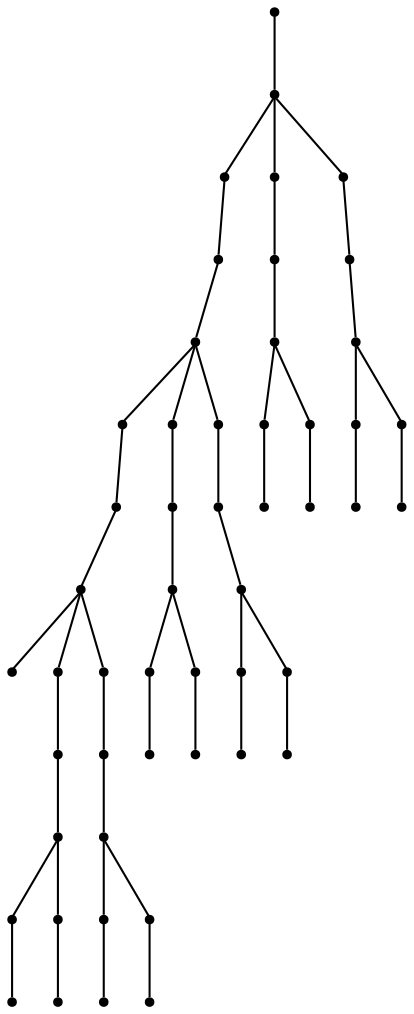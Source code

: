 graph {
  node [shape=point,comment="{\"directed\":false,\"doi\":\"10.1007/978-3-662-45803-7_22\",\"figure\":\"5 (2)\"}"]

  v0 [pos="1609.222621534426,827.1691837433495"]
  v1 [pos="1475.7930926426598,727.1167888593986"]
  v2 [pos="1475.7930926426598,693.7659905647487"]
  v3 [pos="1459.1144015311888,760.4675871540489"]
  v4 [pos="1442.4357104197181,727.1167888593988"]
  v5 [pos="1459.1144015311888,793.8183854486992"]
  v6 [pos="1459.1144015311888,827.1691837433494"]
  v7 [pos="1459.1144015311888,860.5199820379996"]
  v8 [pos="1392.3996370853056,827.1691837433495"]
  v9 [pos="1459.1144015311888,893.8707803326498"]
  v10 [pos="1442.4357104197181,693.7659905647487"]
  v11 [pos="1409.0783281967765,727.1167888593988"]
  v12 [pos="1409.0783281967765,693.7659905647486"]
  v13 [pos="1392.3996370853056,760.4675871540489"]
  v14 [pos="1375.720945973835,727.1167888593986"]
  v15 [pos="1392.3996370853056,793.8183854486992"]
  v16 [pos="1375.720945973835,693.7659905647486"]
  v17 [pos="1325.6848726394226,827.1691837433495"]
  v18 [pos="1192.2553437476563,727.1167888593988"]
  v19 [pos="1192.2553437476563,693.7659905647487"]
  v20 [pos="1175.5766526361854,760.4675871540489"]
  v21 [pos="1158.8979615247147,727.1167888593986"]
  v22 [pos="1175.5766526361854,793.8183854486992"]
  v23 [pos="1175.5766526361854,827.1691837433494"]
  v24 [pos="1175.5766526361854,860.5199820379996"]
  v25 [pos="1108.8618881903021,827.1691837433495"]
  v26 [pos="1175.5766526361854,893.8707803326498"]
  v27 [pos="1158.8979615247147,693.7659905647486"]
  v28 [pos="1125.540579301773,727.1167888593988"]
  v29 [pos="1125.540579301773,693.7659905647486"]
  v30 [pos="1108.8618881903021,760.4675871540489"]
  v31 [pos="1092.1831970788317,727.1167888593988"]
  v32 [pos="1108.8618881903021,793.8183854486992"]
  v33 [pos="1092.1831970788317,693.7659905647486"]
  v34 [pos="1042.1471555564979,827.1691837433494"]
  v35 [pos="908.7176266647315,727.1167888593988"]
  v36 [pos="908.7176266647315,693.7659905647486"]
  v37 [pos="892.0389355532607,760.4675871540489"]
  v38 [pos="875.36024444179,727.1167888593986"]
  v39 [pos="892.0389355532607,793.8183854486992"]
  v40 [pos="892.0389355532607,827.1691837433494"]
  v41 [pos="892.0389355532607,860.5199820379996"]
  v42 [pos="825.3241711073775,827.1691837433494"]
  v43 [pos="892.0389355532607,893.8707803326498"]
  v44 [pos="875.36024444179,693.7659905647486"]
  v45 [pos="842.0028622188483,727.1167888593988"]
  v46 [pos="842.0028622188483,693.7659905647486"]
  v47 [pos="825.3241711073775,760.4675871540489"]
  v48 [pos="808.6454799959068,727.1167888593988"]
  v49 [pos="825.3241711073775,793.8183854486992"]
  v50 [pos="808.6454799959067,693.7659905647487"]

  v1 -- v2 [id="-2",pos="1475.7930926426598,727.1167888593986 1475.7930926426598,693.7659905647487 1475.7930926426598,693.7659905647487 1475.7930926426598,693.7659905647487"]
  v3 -- v4 [id="-3",pos="1459.1144015311888,760.4675871540489 1442.4357104197181,727.1167888593988 1442.4357104197181,727.1167888593988 1442.4357104197181,727.1167888593988"]
  v3 -- v1 [id="-4",pos="1459.1144015311888,760.4675871540489 1475.7930926426598,727.1167888593986 1475.7930926426598,727.1167888593986 1475.7930926426598,727.1167888593986"]
  v5 -- v3 [id="-5",pos="1459.1144015311888,793.8183854486992 1459.1144015311888,760.4675871540489 1459.1144015311888,760.4675871540489 1459.1144015311888,760.4675871540489"]
  v48 -- v50 [id="-6",pos="808.6454799959068,727.1167888593988 808.6454799959067,693.7659905647487 808.6454799959067,693.7659905647487 808.6454799959067,693.7659905647487"]
  v42 -- v49 [id="-7",pos="825.3241711073775,827.1691837433494 825.3241711073775,793.8183854486992 825.3241711073775,793.8183854486992 825.3241711073775,793.8183854486992"]
  v49 -- v47 [id="-8",pos="825.3241711073775,793.8183854486992 825.3241711073775,760.4675871540489 825.3241711073775,760.4675871540489 825.3241711073775,760.4675871540489"]
  v47 -- v48 [id="-9",pos="825.3241711073775,760.4675871540489 808.6454799959068,727.1167888593988 808.6454799959068,727.1167888593988 808.6454799959068,727.1167888593988"]
  v47 -- v45 [id="-10",pos="825.3241711073775,760.4675871540489 842.0028622188483,727.1167888593988 842.0028622188483,727.1167888593988 842.0028622188483,727.1167888593988"]
  v45 -- v46 [id="-11",pos="842.0028622188483,727.1167888593988 842.0028622188483,693.7659905647486 842.0028622188483,693.7659905647486 842.0028622188483,693.7659905647486"]
  v6 -- v5 [id="-12",pos="1459.1144015311888,827.1691837433494 1459.1144015311888,793.8183854486992 1459.1144015311888,793.8183854486992 1459.1144015311888,793.8183854486992"]
  v7 -- v8 [id="-13",pos="1459.1144015311888,860.5199820379996 1392.3996370853056,827.1691837433495 1392.3996370853056,827.1691837433495 1392.3996370853056,827.1691837433495"]
  v38 -- v44 [id="-14",pos="875.36024444179,727.1167888593986 875.36024444179,693.7659905647486 875.36024444179,693.7659905647486 875.36024444179,693.7659905647486"]
  v43 -- v41 [id="-15",pos="892.0389355532607,893.8707803326498 892.0389355532607,860.5199820379996 892.0389355532607,860.5199820379996 892.0389355532607,860.5199820379996"]
  v41 -- v40 [id="-17",pos="892.0389355532607,860.5199820379996 892.0389355532607,827.1691837433494 892.0389355532607,827.1691837433494 892.0389355532607,827.1691837433494"]
  v41 -- v42 [id="-18",pos="892.0389355532607,860.5199820379996 825.3241711073775,827.1691837433494 825.3241711073775,827.1691837433494 825.3241711073775,827.1691837433494"]
  v41 -- v34 [id="-19",pos="892.0389355532607,860.5199820379996 1042.1471555564979,827.1691837433494 1042.1471555564979,827.1691837433494 1042.1471555564979,827.1691837433494"]
  v40 -- v39 [id="-20",pos="892.0389355532607,827.1691837433494 892.0389355532607,793.8183854486992 892.0389355532607,793.8183854486992 892.0389355532607,793.8183854486992"]
  v39 -- v37 [id="-21",pos="892.0389355532607,793.8183854486992 892.0389355532607,760.4675871540489 892.0389355532607,760.4675871540489 892.0389355532607,760.4675871540489"]
  v37 -- v38 [id="-22",pos="892.0389355532607,760.4675871540489 875.36024444179,727.1167888593986 875.36024444179,727.1167888593986 875.36024444179,727.1167888593986"]
  v37 -- v35 [id="-23",pos="892.0389355532607,760.4675871540489 908.7176266647315,727.1167888593988 908.7176266647315,727.1167888593988 908.7176266647315,727.1167888593988"]
  v35 -- v36 [id="-24",pos="908.7176266647315,727.1167888593988 908.7176266647315,693.7659905647486 908.7176266647315,693.7659905647486 908.7176266647315,693.7659905647486"]
  v7 -- v6 [id="-25",pos="1459.1144015311888,860.5199820379996 1459.1144015311888,827.1691837433494 1459.1144015311888,827.1691837433494 1459.1144015311888,827.1691837433494"]
  v34 -- v26 [id="-26",pos="1042.1471555564979,827.1691837433494 1175.5766526361854,893.8707803326498 1175.5766526361854,893.8707803326498 1175.5766526361854,893.8707803326498"]
  v7 -- v0 [id="-27",pos="1459.1144015311888,860.5199820379996 1609.222621534426,827.1691837433495 1609.222621534426,827.1691837433495 1609.222621534426,827.1691837433495"]
  v9 -- v7 [id="-29",pos="1459.1144015311888,893.8707803326498 1459.1144015311888,860.5199820379996 1459.1144015311888,860.5199820379996 1459.1144015311888,860.5199820379996"]
  v4 -- v10 [id="-30",pos="1442.4357104197181,727.1167888593988 1442.4357104197181,693.7659905647487 1442.4357104197181,693.7659905647487 1442.4357104197181,693.7659905647487"]
  v11 -- v12 [id="-31",pos="1409.0783281967765,727.1167888593988 1409.0783281967765,693.7659905647486 1409.0783281967765,693.7659905647486 1409.0783281967765,693.7659905647486"]
  v13 -- v14 [id="-32",pos="1392.3996370853056,760.4675871540489 1375.720945973835,727.1167888593986 1375.720945973835,727.1167888593986 1375.720945973835,727.1167888593986"]
  v31 -- v33 [id="-33",pos="1092.1831970788317,727.1167888593988 1092.1831970788317,693.7659905647486 1092.1831970788317,693.7659905647486 1092.1831970788317,693.7659905647486"]
  v25 -- v32 [id="-34",pos="1108.8618881903021,827.1691837433495 1108.8618881903021,793.8183854486992 1108.8618881903021,793.8183854486992 1108.8618881903021,793.8183854486992"]
  v32 -- v30 [id="-35",pos="1108.8618881903021,793.8183854486992 1108.8618881903021,760.4675871540489 1108.8618881903021,760.4675871540489 1108.8618881903021,760.4675871540489"]
  v30 -- v31 [id="-36",pos="1108.8618881903021,760.4675871540489 1092.1831970788317,727.1167888593988 1092.1831970788317,727.1167888593988 1092.1831970788317,727.1167888593988"]
  v30 -- v28 [id="-37",pos="1108.8618881903021,760.4675871540489 1125.540579301773,727.1167888593988 1125.540579301773,727.1167888593988 1125.540579301773,727.1167888593988"]
  v28 -- v29 [id="-38",pos="1125.540579301773,727.1167888593988 1125.540579301773,693.7659905647486 1125.540579301773,693.7659905647486 1125.540579301773,693.7659905647486"]
  v13 -- v11 [id="-39",pos="1392.3996370853056,760.4675871540489 1409.0783281967765,727.1167888593988 1409.0783281967765,727.1167888593988 1409.0783281967765,727.1167888593988"]
  v15 -- v13 [id="-40",pos="1392.3996370853056,793.8183854486992 1392.3996370853056,760.4675871540489 1392.3996370853056,760.4675871540489 1392.3996370853056,760.4675871540489"]
  v21 -- v27 [id="-41",pos="1158.8979615247147,727.1167888593986 1158.8979615247147,693.7659905647486 1158.8979615247147,693.7659905647486 1158.8979615247147,693.7659905647486"]
  v26 -- v24 [id="-42",pos="1175.5766526361854,893.8707803326498 1175.5766526361854,860.5199820379996 1175.5766526361854,860.5199820379996 1175.5766526361854,860.5199820379996"]
  v24 -- v23 [id="-44",pos="1175.5766526361854,860.5199820379996 1175.5766526361854,827.1691837433494 1175.5766526361854,827.1691837433494 1175.5766526361854,827.1691837433494"]
  v24 -- v25 [id="-45",pos="1175.5766526361854,860.5199820379996 1108.8618881903021,827.1691837433495 1108.8618881903021,827.1691837433495 1108.8618881903021,827.1691837433495"]
  v24 -- v17 [id="-46",pos="1175.5766526361854,860.5199820379996 1325.6848726394226,827.1691837433495 1325.6848726394226,827.1691837433495 1325.6848726394226,827.1691837433495"]
  v23 -- v22 [id="-47",pos="1175.5766526361854,827.1691837433494 1175.5766526361854,793.8183854486992 1175.5766526361854,793.8183854486992 1175.5766526361854,793.8183854486992"]
  v22 -- v20 [id="-48",pos="1175.5766526361854,793.8183854486992 1175.5766526361854,760.4675871540489 1175.5766526361854,760.4675871540489 1175.5766526361854,760.4675871540489"]
  v20 -- v21 [id="-49",pos="1175.5766526361854,760.4675871540489 1158.8979615247147,727.1167888593986 1158.8979615247147,727.1167888593986 1158.8979615247147,727.1167888593986"]
  v20 -- v18 [id="-50",pos="1175.5766526361854,760.4675871540489 1192.2553437476563,727.1167888593988 1192.2553437476563,727.1167888593988 1192.2553437476563,727.1167888593988"]
  v18 -- v19 [id="-51",pos="1192.2553437476563,727.1167888593988 1192.2553437476563,693.7659905647487 1192.2553437476563,693.7659905647487 1192.2553437476563,693.7659905647487"]
  v8 -- v15 [id="-52",pos="1392.3996370853056,827.1691837433495 1392.3996370853056,793.8183854486992 1392.3996370853056,793.8183854486992 1392.3996370853056,793.8183854486992"]
  v17 -- v9 [id="-53",pos="1325.6848726394226,827.1691837433495 1459.1144015311888,893.8707803326498 1459.1144015311888,893.8707803326498 1459.1144015311888,893.8707803326498"]
  v14 -- v16 [id="-54",pos="1375.720945973835,727.1167888593986 1375.720945973835,693.7659905647486 1375.720945973835,693.7659905647486 1375.720945973835,693.7659905647486"]
}